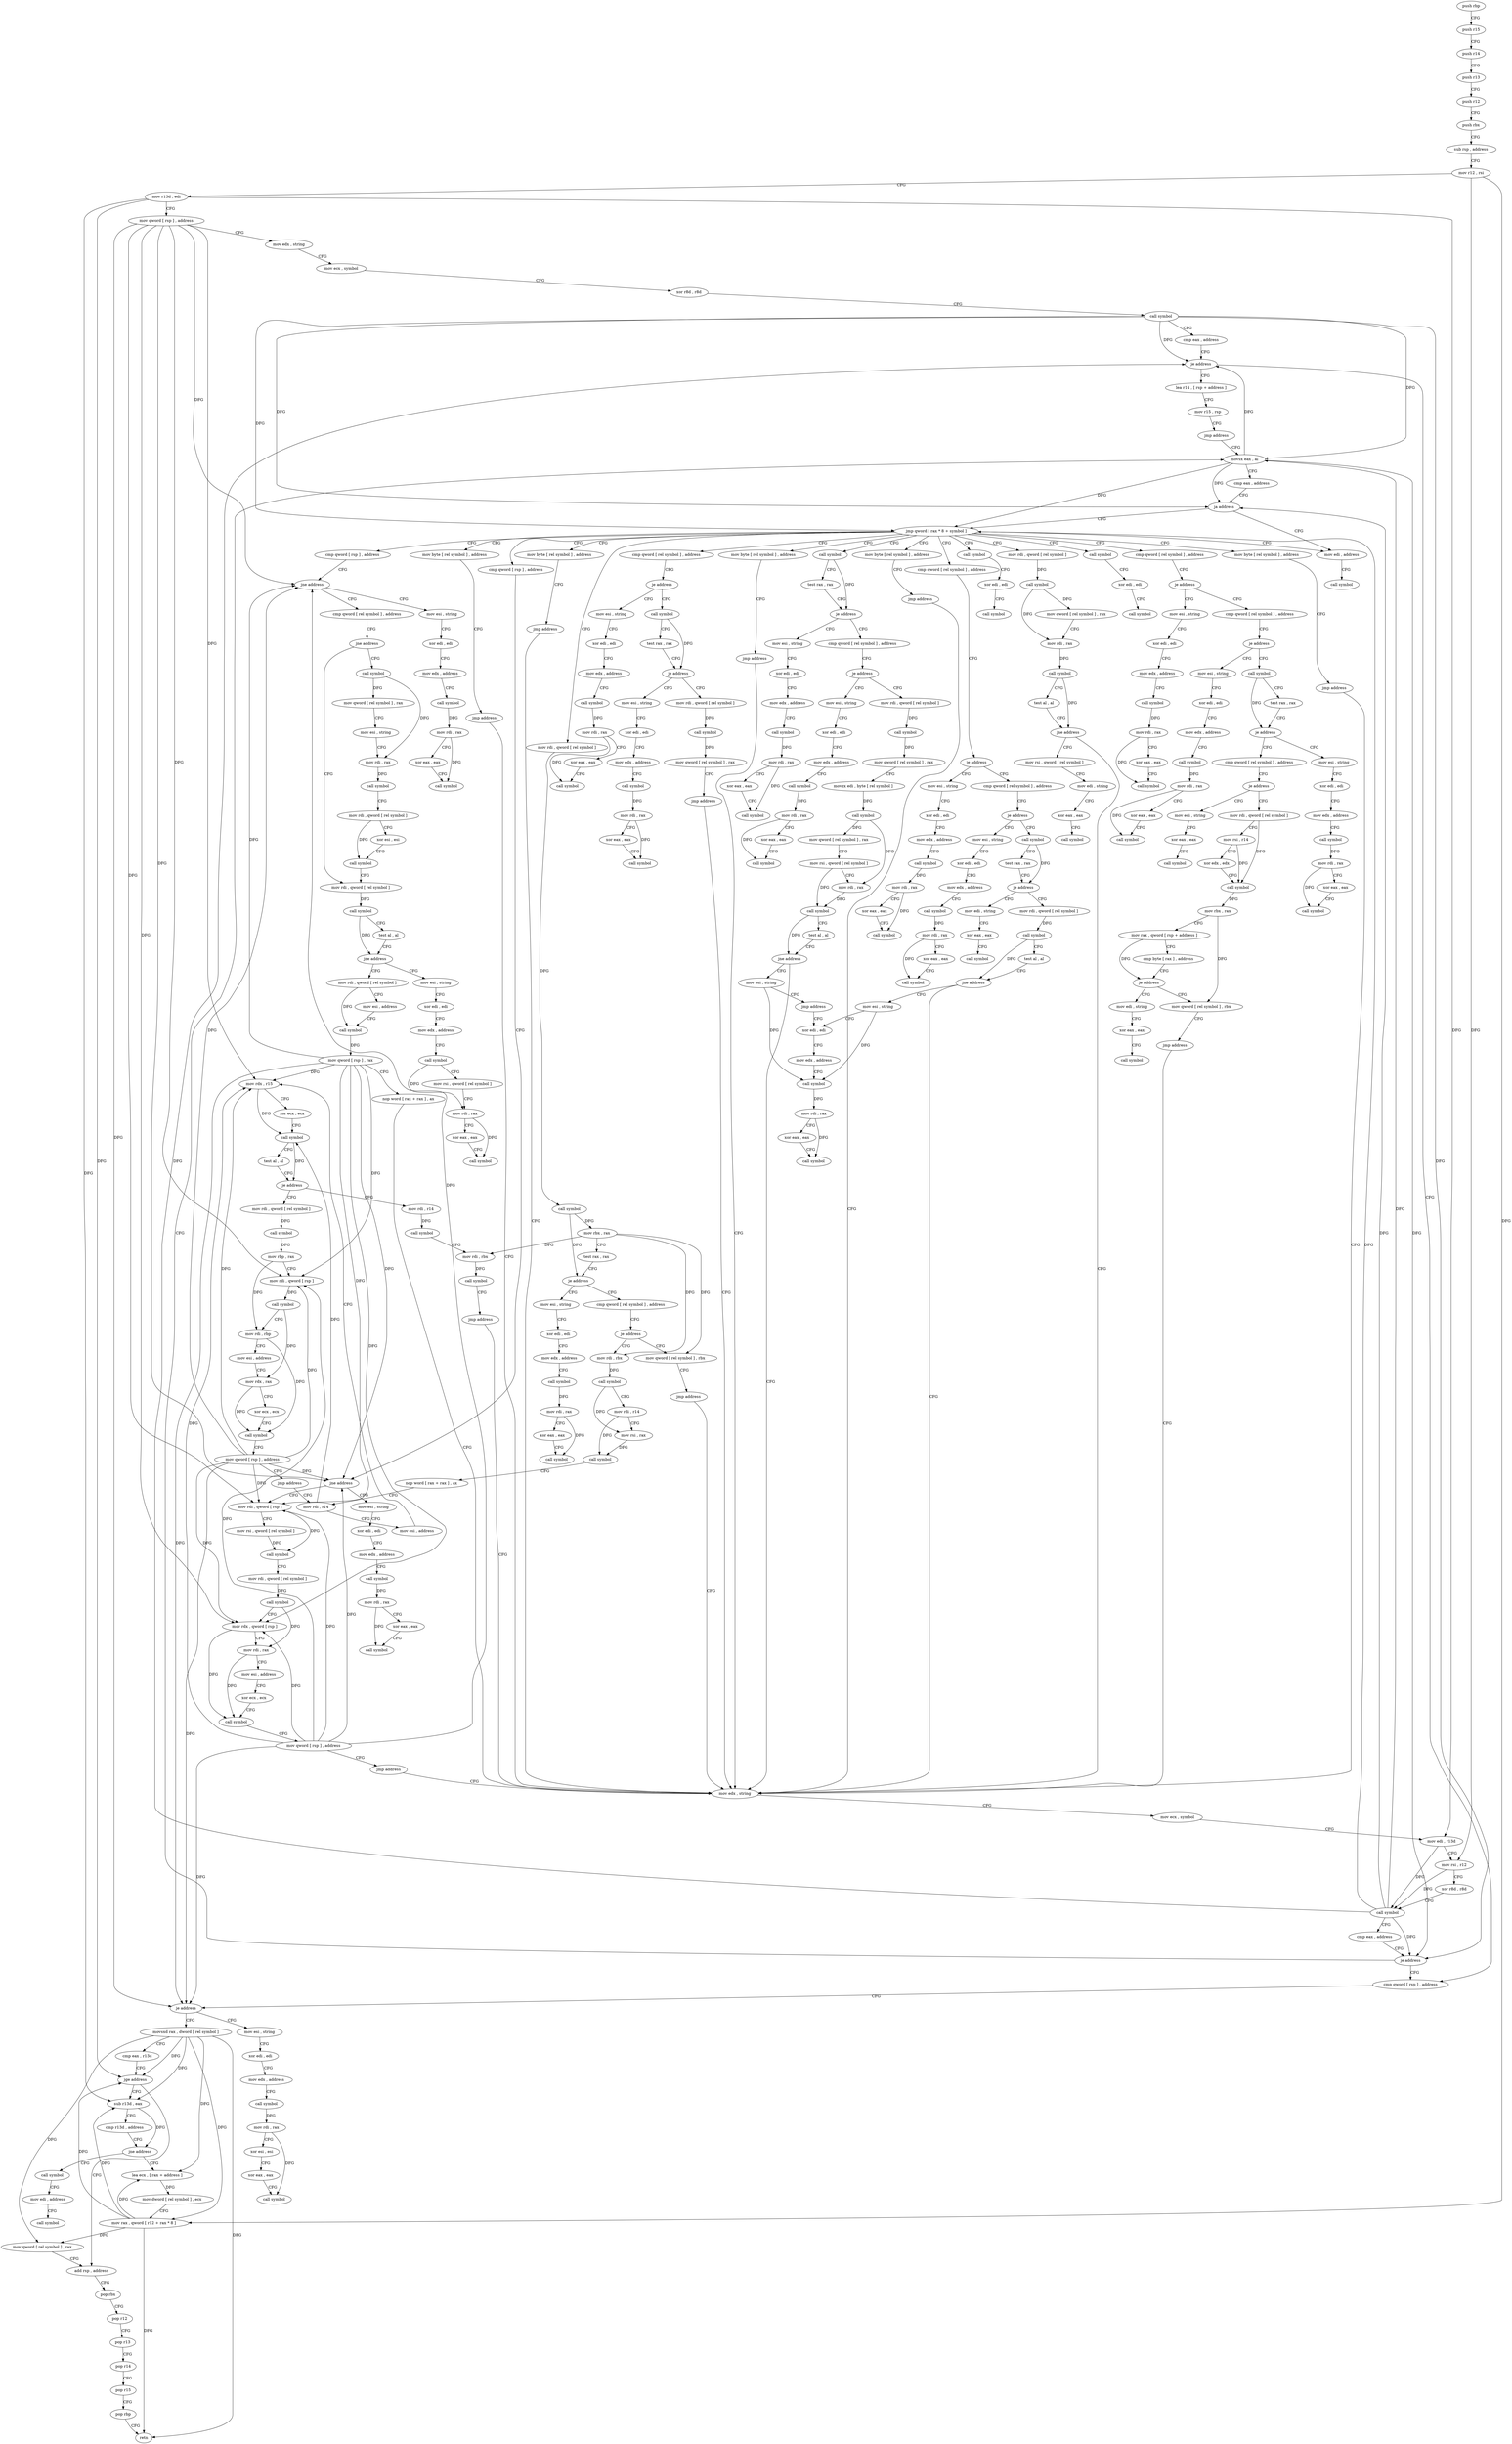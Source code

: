 digraph "func" {
"4216352" [label = "push rbp" ]
"4216353" [label = "push r15" ]
"4216355" [label = "push r14" ]
"4216357" [label = "push r13" ]
"4216359" [label = "push r12" ]
"4216361" [label = "push rbx" ]
"4216362" [label = "sub rsp , address" ]
"4216366" [label = "mov r12 , rsi" ]
"4216369" [label = "mov r13d , edi" ]
"4216372" [label = "mov qword [ rsp ] , address" ]
"4216380" [label = "mov edx , string" ]
"4216385" [label = "mov ecx , symbol" ]
"4216390" [label = "xor r8d , r8d" ]
"4216393" [label = "call symbol" ]
"4216398" [label = "cmp eax , address" ]
"4216401" [label = "je address" ]
"4217615" [label = "cmp qword [ rsp ] , address" ]
"4216407" [label = "lea r14 , [ rsp + address ]" ]
"4217620" [label = "je address" ]
"4217651" [label = "movsxd rax , dword [ rel symbol ]" ]
"4217622" [label = "mov esi , string" ]
"4216412" [label = "mov r15 , rsp" ]
"4216415" [label = "jmp address" ]
"4216481" [label = "movsx eax , al" ]
"4217658" [label = "cmp eax , r13d" ]
"4217661" [label = "jge address" ]
"4217692" [label = "add rsp , address" ]
"4217663" [label = "sub r13d , eax" ]
"4217627" [label = "xor edi , edi" ]
"4217629" [label = "mov edx , address" ]
"4217634" [label = "call symbol" ]
"4217639" [label = "mov rdi , rax" ]
"4217642" [label = "xor esi , esi" ]
"4217644" [label = "xor eax , eax" ]
"4217646" [label = "call symbol" ]
"4216484" [label = "cmp eax , address" ]
"4216487" [label = "ja address" ]
"4217707" [label = "mov edi , address" ]
"4216493" [label = "jmp qword [ rax * 8 + symbol ]" ]
"4217696" [label = "pop rbx" ]
"4217697" [label = "pop r12" ]
"4217699" [label = "pop r13" ]
"4217701" [label = "pop r14" ]
"4217703" [label = "pop r15" ]
"4217705" [label = "pop rbp" ]
"4217706" [label = "retn" ]
"4217666" [label = "cmp r13d , address" ]
"4217670" [label = "jne address" ]
"4217778" [label = "call symbol" ]
"4217672" [label = "lea ecx , [ rax + address ]" ]
"4217712" [label = "call symbol" ]
"4216500" [label = "mov rdi , qword [ rel symbol ]" ]
"4216552" [label = "cmp qword [ rsp ] , address" ]
"4216671" [label = "call symbol" ]
"4216813" [label = "cmp qword [ rel symbol ] , address" ]
"4216961" [label = "mov rdi , qword [ rel symbol ]" ]
"4217102" [label = "cmp qword [ rel symbol ] , address" ]
"4217200" [label = "mov byte [ rel symbol ] , address" ]
"4217212" [label = "cmp qword [ rel symbol ] , address" ]
"4217399" [label = "cmp qword [ rsp ] , address" ]
"4217514" [label = "mov byte [ rel symbol ] , address" ]
"4217526" [label = "mov byte [ rel symbol ] , address" ]
"4217538" [label = "mov byte [ rel symbol ] , address" ]
"4217550" [label = "mov byte [ rel symbol ] , address" ]
"4217717" [label = "call symbol" ]
"4217729" [label = "call symbol" ]
"4217783" [label = "mov edi , address" ]
"4217788" [label = "call symbol" ]
"4217675" [label = "mov dword [ rel symbol ] , ecx" ]
"4217681" [label = "mov rax , qword [ r12 + rax * 8 ]" ]
"4217685" [label = "mov qword [ rel symbol ] , rax" ]
"4216507" [label = "call symbol" ]
"4216512" [label = "mov qword [ rel symbol ] , rax" ]
"4216519" [label = "mov rdi , rax" ]
"4216522" [label = "call symbol" ]
"4216527" [label = "test al , al" ]
"4216529" [label = "jne address" ]
"4216448" [label = "mov edx , string" ]
"4216531" [label = "mov rsi , qword [ rel symbol ]" ]
"4216557" [label = "jne address" ]
"4217741" [label = "mov esi , string" ]
"4216563" [label = "cmp qword [ rel symbol ] , address" ]
"4216676" [label = "test rax , rax" ]
"4216679" [label = "je address" ]
"4216708" [label = "cmp qword [ rel symbol ] , address" ]
"4216681" [label = "mov esi , string" ]
"4216821" [label = "je address" ]
"4216850" [label = "cmp qword [ rel symbol ] , address" ]
"4216823" [label = "mov esi , string" ]
"4216968" [label = "call symbol" ]
"4216973" [label = "mov rbx , rax" ]
"4216976" [label = "test rax , rax" ]
"4216979" [label = "je address" ]
"4217562" [label = "mov esi , string" ]
"4216985" [label = "cmp qword [ rel symbol ] , address" ]
"4217110" [label = "je address" ]
"4217139" [label = "call symbol" ]
"4217112" [label = "mov esi , string" ]
"4217207" [label = "jmp address" ]
"4217220" [label = "je address" ]
"4217249" [label = "cmp qword [ rel symbol ] , address" ]
"4217222" [label = "mov esi , string" ]
"4217404" [label = "jne address" ]
"4217433" [label = "mov rdi , qword [ rsp ]" ]
"4217406" [label = "mov esi , string" ]
"4217521" [label = "jmp address" ]
"4217533" [label = "jmp address" ]
"4217545" [label = "jmp address" ]
"4217557" [label = "jmp address" ]
"4217722" [label = "xor edi , edi" ]
"4217724" [label = "call symbol" ]
"4217734" [label = "xor edi , edi" ]
"4217736" [label = "call symbol" ]
"4216453" [label = "mov ecx , symbol" ]
"4216458" [label = "mov edi , r13d" ]
"4216461" [label = "mov rsi , r12" ]
"4216464" [label = "xor r8d , r8d" ]
"4216467" [label = "call symbol" ]
"4216472" [label = "cmp eax , address" ]
"4216475" [label = "je address" ]
"4216538" [label = "mov edi , string" ]
"4216543" [label = "xor eax , eax" ]
"4216545" [label = "call symbol" ]
"4217746" [label = "xor edi , edi" ]
"4217748" [label = "mov edx , address" ]
"4217753" [label = "call symbol" ]
"4217758" [label = "mov rdi , rax" ]
"4217761" [label = "xor eax , eax" ]
"4217763" [label = "call symbol" ]
"4216571" [label = "jne address" ]
"4216612" [label = "mov rdi , qword [ rel symbol ]" ]
"4216573" [label = "call symbol" ]
"4216716" [label = "je address" ]
"4216745" [label = "mov rdi , qword [ rel symbol ]" ]
"4216718" [label = "mov esi , string" ]
"4216686" [label = "xor edi , edi" ]
"4216688" [label = "mov edx , address" ]
"4216693" [label = "call symbol" ]
"4216698" [label = "mov rdi , rax" ]
"4216701" [label = "xor eax , eax" ]
"4216703" [label = "call symbol" ]
"4216858" [label = "je address" ]
"4216887" [label = "call symbol" ]
"4216860" [label = "mov esi , string" ]
"4216828" [label = "xor edi , edi" ]
"4216830" [label = "mov edx , address" ]
"4216835" [label = "call symbol" ]
"4216840" [label = "mov rdi , rax" ]
"4216843" [label = "xor eax , eax" ]
"4216845" [label = "call symbol" ]
"4217567" [label = "xor edi , edi" ]
"4217569" [label = "mov edx , address" ]
"4217574" [label = "call symbol" ]
"4217579" [label = "mov rdi , rax" ]
"4217582" [label = "xor eax , eax" ]
"4217584" [label = "call symbol" ]
"4216993" [label = "je address" ]
"4217603" [label = "mov qword [ rel symbol ] , rbx" ]
"4216999" [label = "mov rdi , rbx" ]
"4217144" [label = "test rax , rax" ]
"4217147" [label = "je address" ]
"4217176" [label = "mov rdi , qword [ rel symbol ]" ]
"4217149" [label = "mov esi , string" ]
"4217117" [label = "xor edi , edi" ]
"4217119" [label = "mov edx , address" ]
"4217124" [label = "call symbol" ]
"4217129" [label = "mov rdi , rax" ]
"4217132" [label = "xor eax , eax" ]
"4217134" [label = "call symbol" ]
"4217257" [label = "je address" ]
"4217286" [label = "call symbol" ]
"4217259" [label = "mov esi , string" ]
"4217227" [label = "xor edi , edi" ]
"4217229" [label = "mov edx , address" ]
"4217234" [label = "call symbol" ]
"4217239" [label = "mov rdi , rax" ]
"4217242" [label = "xor eax , eax" ]
"4217244" [label = "call symbol" ]
"4217437" [label = "mov rsi , qword [ rel symbol ]" ]
"4217444" [label = "call symbol" ]
"4217449" [label = "mov rdi , qword [ rel symbol ]" ]
"4217456" [label = "call symbol" ]
"4217461" [label = "mov rdx , qword [ rsp ]" ]
"4217465" [label = "mov rdi , rax" ]
"4217468" [label = "mov esi , address" ]
"4217473" [label = "xor ecx , ecx" ]
"4217475" [label = "call symbol" ]
"4217480" [label = "mov qword [ rsp ] , address" ]
"4217488" [label = "jmp address" ]
"4217411" [label = "xor edi , edi" ]
"4217413" [label = "mov edx , address" ]
"4217418" [label = "call symbol" ]
"4217423" [label = "mov rdi , rax" ]
"4217426" [label = "xor eax , eax" ]
"4217428" [label = "call symbol" ]
"4216619" [label = "call symbol" ]
"4216624" [label = "test al , al" ]
"4216626" [label = "jne address" ]
"4216417" [label = "mov rdi , qword [ rel symbol ]" ]
"4216632" [label = "mov esi , string" ]
"4216578" [label = "mov qword [ rel symbol ] , rax" ]
"4216585" [label = "mov esi , string" ]
"4216590" [label = "mov rdi , rax" ]
"4216593" [label = "call symbol" ]
"4216598" [label = "mov rdi , qword [ rel symbol ]" ]
"4216605" [label = "xor esi , esi" ]
"4216607" [label = "call symbol" ]
"4216752" [label = "call symbol" ]
"4216757" [label = "mov qword [ rel symbol ] , rax" ]
"4216764" [label = "movzx edi , byte [ rel symbol ]" ]
"4216771" [label = "call symbol" ]
"4216776" [label = "mov qword [ rel symbol ] , rax" ]
"4216783" [label = "mov rsi , qword [ rel symbol ]" ]
"4216790" [label = "mov rdi , rax" ]
"4216793" [label = "call symbol" ]
"4216798" [label = "test al , al" ]
"4216800" [label = "jne address" ]
"4216806" [label = "mov esi , string" ]
"4216723" [label = "xor edi , edi" ]
"4216725" [label = "mov edx , address" ]
"4216730" [label = "call symbol" ]
"4216735" [label = "mov rdi , rax" ]
"4216738" [label = "xor eax , eax" ]
"4216740" [label = "call symbol" ]
"4216892" [label = "test rax , rax" ]
"4216895" [label = "je address" ]
"4216909" [label = "mov rdi , qword [ rel symbol ]" ]
"4216897" [label = "mov edi , string" ]
"4216865" [label = "xor edi , edi" ]
"4216867" [label = "mov edx , address" ]
"4216872" [label = "call symbol" ]
"4216877" [label = "mov rdi , rax" ]
"4216880" [label = "xor eax , eax" ]
"4216882" [label = "call symbol" ]
"4217610" [label = "jmp address" ]
"4217002" [label = "call symbol" ]
"4217007" [label = "mov rdi , r14" ]
"4217010" [label = "mov rsi , rax" ]
"4217013" [label = "call symbol" ]
"4217018" [label = "nop word [ rax + rax ] , ax" ]
"4217024" [label = "mov rdi , r14" ]
"4217183" [label = "call symbol" ]
"4217188" [label = "mov qword [ rel symbol ] , rax" ]
"4217195" [label = "jmp address" ]
"4217154" [label = "xor edi , edi" ]
"4217156" [label = "mov edx , address" ]
"4217161" [label = "call symbol" ]
"4217166" [label = "mov rdi , rax" ]
"4217169" [label = "xor eax , eax" ]
"4217171" [label = "call symbol" ]
"4217291" [label = "test rax , rax" ]
"4217294" [label = "je address" ]
"4217323" [label = "cmp qword [ rel symbol ] , address" ]
"4217296" [label = "mov esi , string" ]
"4217264" [label = "xor edi , edi" ]
"4217266" [label = "mov edx , address" ]
"4217271" [label = "call symbol" ]
"4217276" [label = "mov rdi , rax" ]
"4217279" [label = "xor eax , eax" ]
"4217281" [label = "call symbol" ]
"4216424" [label = "mov esi , address" ]
"4216429" [label = "call symbol" ]
"4216434" [label = "mov qword [ rsp ] , rax" ]
"4216438" [label = "nop word [ rax + rax ] , ax" ]
"4216637" [label = "xor edi , edi" ]
"4216639" [label = "mov edx , address" ]
"4216644" [label = "call symbol" ]
"4216649" [label = "mov rsi , qword [ rel symbol ]" ]
"4216656" [label = "mov rdi , rax" ]
"4216659" [label = "xor eax , eax" ]
"4216661" [label = "call symbol" ]
"4216811" [label = "jmp address" ]
"4216934" [label = "xor edi , edi" ]
"4216916" [label = "call symbol" ]
"4216921" [label = "test al , al" ]
"4216923" [label = "jne address" ]
"4216929" [label = "mov esi , string" ]
"4216902" [label = "xor eax , eax" ]
"4216904" [label = "call symbol" ]
"4217493" [label = "mov rdi , r14" ]
"4217496" [label = "call symbol" ]
"4217501" [label = "mov rdi , rbx" ]
"4217504" [label = "call symbol" ]
"4217509" [label = "jmp address" ]
"4217050" [label = "mov rdi , qword [ rel symbol ]" ]
"4217057" [label = "call symbol" ]
"4217062" [label = "mov rbp , rax" ]
"4217065" [label = "mov rdi , qword [ rsp ]" ]
"4217069" [label = "call symbol" ]
"4217074" [label = "mov rdi , rbp" ]
"4217077" [label = "mov esi , address" ]
"4217082" [label = "mov rdx , rax" ]
"4217085" [label = "xor ecx , ecx" ]
"4217087" [label = "call symbol" ]
"4217092" [label = "mov qword [ rsp ] , address" ]
"4217100" [label = "jmp address" ]
"4217331" [label = "je address" ]
"4217345" [label = "mov rdi , qword [ rel symbol ]" ]
"4217333" [label = "mov edi , string" ]
"4217301" [label = "xor edi , edi" ]
"4217303" [label = "mov edx , address" ]
"4217308" [label = "call symbol" ]
"4217313" [label = "mov rdi , rax" ]
"4217316" [label = "xor eax , eax" ]
"4217318" [label = "call symbol" ]
"4216936" [label = "mov edx , address" ]
"4216941" [label = "call symbol" ]
"4216946" [label = "mov rdi , rax" ]
"4216949" [label = "xor eax , eax" ]
"4216951" [label = "call symbol" ]
"4217027" [label = "mov esi , address" ]
"4217032" [label = "mov rdx , r15" ]
"4217035" [label = "xor ecx , ecx" ]
"4217037" [label = "call symbol" ]
"4217042" [label = "test al , al" ]
"4217044" [label = "je address" ]
"4217352" [label = "mov rsi , r14" ]
"4217355" [label = "xor edx , edx" ]
"4217357" [label = "call symbol" ]
"4217362" [label = "mov rbx , rax" ]
"4217365" [label = "mov rax , qword [ rsp + address ]" ]
"4217370" [label = "cmp byte [ rax ] , address" ]
"4217373" [label = "je address" ]
"4217387" [label = "mov qword [ rel symbol ] , rbx" ]
"4217375" [label = "mov edi , string" ]
"4217338" [label = "xor eax , eax" ]
"4217340" [label = "call symbol" ]
"4217394" [label = "jmp address" ]
"4217380" [label = "xor eax , eax" ]
"4217382" [label = "call symbol" ]
"4216352" -> "4216353" [ label = "CFG" ]
"4216353" -> "4216355" [ label = "CFG" ]
"4216355" -> "4216357" [ label = "CFG" ]
"4216357" -> "4216359" [ label = "CFG" ]
"4216359" -> "4216361" [ label = "CFG" ]
"4216361" -> "4216362" [ label = "CFG" ]
"4216362" -> "4216366" [ label = "CFG" ]
"4216366" -> "4216369" [ label = "CFG" ]
"4216366" -> "4217681" [ label = "DFG" ]
"4216366" -> "4216461" [ label = "DFG" ]
"4216369" -> "4216372" [ label = "CFG" ]
"4216369" -> "4217661" [ label = "DFG" ]
"4216369" -> "4217663" [ label = "DFG" ]
"4216369" -> "4216458" [ label = "DFG" ]
"4216372" -> "4216380" [ label = "CFG" ]
"4216372" -> "4217620" [ label = "DFG" ]
"4216372" -> "4216557" [ label = "DFG" ]
"4216372" -> "4217404" [ label = "DFG" ]
"4216372" -> "4217433" [ label = "DFG" ]
"4216372" -> "4217461" [ label = "DFG" ]
"4216372" -> "4217065" [ label = "DFG" ]
"4216372" -> "4217032" [ label = "DFG" ]
"4216380" -> "4216385" [ label = "CFG" ]
"4216385" -> "4216390" [ label = "CFG" ]
"4216390" -> "4216393" [ label = "CFG" ]
"4216393" -> "4216398" [ label = "CFG" ]
"4216393" -> "4216401" [ label = "DFG" ]
"4216393" -> "4216481" [ label = "DFG" ]
"4216393" -> "4216487" [ label = "DFG" ]
"4216393" -> "4216493" [ label = "DFG" ]
"4216393" -> "4216475" [ label = "DFG" ]
"4216398" -> "4216401" [ label = "CFG" ]
"4216401" -> "4217615" [ label = "CFG" ]
"4216401" -> "4216407" [ label = "CFG" ]
"4217615" -> "4217620" [ label = "CFG" ]
"4216407" -> "4216412" [ label = "CFG" ]
"4217620" -> "4217651" [ label = "CFG" ]
"4217620" -> "4217622" [ label = "CFG" ]
"4217651" -> "4217658" [ label = "CFG" ]
"4217651" -> "4217661" [ label = "DFG" ]
"4217651" -> "4217706" [ label = "DFG" ]
"4217651" -> "4217663" [ label = "DFG" ]
"4217651" -> "4217672" [ label = "DFG" ]
"4217651" -> "4217681" [ label = "DFG" ]
"4217651" -> "4217685" [ label = "DFG" ]
"4217622" -> "4217627" [ label = "CFG" ]
"4216412" -> "4216415" [ label = "CFG" ]
"4216415" -> "4216481" [ label = "CFG" ]
"4216481" -> "4216484" [ label = "CFG" ]
"4216481" -> "4216401" [ label = "DFG" ]
"4216481" -> "4216487" [ label = "DFG" ]
"4216481" -> "4216493" [ label = "DFG" ]
"4216481" -> "4216475" [ label = "DFG" ]
"4217658" -> "4217661" [ label = "CFG" ]
"4217661" -> "4217692" [ label = "CFG" ]
"4217661" -> "4217663" [ label = "CFG" ]
"4217692" -> "4217696" [ label = "CFG" ]
"4217663" -> "4217666" [ label = "CFG" ]
"4217663" -> "4217670" [ label = "DFG" ]
"4217627" -> "4217629" [ label = "CFG" ]
"4217629" -> "4217634" [ label = "CFG" ]
"4217634" -> "4217639" [ label = "DFG" ]
"4217639" -> "4217642" [ label = "CFG" ]
"4217639" -> "4217646" [ label = "DFG" ]
"4217642" -> "4217644" [ label = "CFG" ]
"4217644" -> "4217646" [ label = "CFG" ]
"4216484" -> "4216487" [ label = "CFG" ]
"4216487" -> "4217707" [ label = "CFG" ]
"4216487" -> "4216493" [ label = "CFG" ]
"4217707" -> "4217712" [ label = "CFG" ]
"4216493" -> "4216500" [ label = "CFG" ]
"4216493" -> "4216552" [ label = "CFG" ]
"4216493" -> "4216671" [ label = "CFG" ]
"4216493" -> "4216813" [ label = "CFG" ]
"4216493" -> "4216961" [ label = "CFG" ]
"4216493" -> "4217102" [ label = "CFG" ]
"4216493" -> "4217200" [ label = "CFG" ]
"4216493" -> "4217212" [ label = "CFG" ]
"4216493" -> "4217399" [ label = "CFG" ]
"4216493" -> "4217514" [ label = "CFG" ]
"4216493" -> "4217526" [ label = "CFG" ]
"4216493" -> "4217538" [ label = "CFG" ]
"4216493" -> "4217550" [ label = "CFG" ]
"4216493" -> "4217707" [ label = "CFG" ]
"4216493" -> "4217717" [ label = "CFG" ]
"4216493" -> "4217729" [ label = "CFG" ]
"4217696" -> "4217697" [ label = "CFG" ]
"4217697" -> "4217699" [ label = "CFG" ]
"4217699" -> "4217701" [ label = "CFG" ]
"4217701" -> "4217703" [ label = "CFG" ]
"4217703" -> "4217705" [ label = "CFG" ]
"4217705" -> "4217706" [ label = "CFG" ]
"4217666" -> "4217670" [ label = "CFG" ]
"4217670" -> "4217778" [ label = "CFG" ]
"4217670" -> "4217672" [ label = "CFG" ]
"4217778" -> "4217783" [ label = "CFG" ]
"4217672" -> "4217675" [ label = "DFG" ]
"4216500" -> "4216507" [ label = "DFG" ]
"4216552" -> "4216557" [ label = "CFG" ]
"4216671" -> "4216676" [ label = "CFG" ]
"4216671" -> "4216679" [ label = "DFG" ]
"4216813" -> "4216821" [ label = "CFG" ]
"4216961" -> "4216968" [ label = "DFG" ]
"4217102" -> "4217110" [ label = "CFG" ]
"4217200" -> "4217207" [ label = "CFG" ]
"4217212" -> "4217220" [ label = "CFG" ]
"4217399" -> "4217404" [ label = "CFG" ]
"4217514" -> "4217521" [ label = "CFG" ]
"4217526" -> "4217533" [ label = "CFG" ]
"4217538" -> "4217545" [ label = "CFG" ]
"4217550" -> "4217557" [ label = "CFG" ]
"4217717" -> "4217722" [ label = "CFG" ]
"4217729" -> "4217734" [ label = "CFG" ]
"4217783" -> "4217788" [ label = "CFG" ]
"4217675" -> "4217681" [ label = "CFG" ]
"4217681" -> "4217685" [ label = "DFG" ]
"4217681" -> "4217663" [ label = "DFG" ]
"4217681" -> "4217672" [ label = "DFG" ]
"4217681" -> "4217661" [ label = "DFG" ]
"4217681" -> "4217706" [ label = "DFG" ]
"4217685" -> "4217692" [ label = "CFG" ]
"4216507" -> "4216512" [ label = "DFG" ]
"4216507" -> "4216519" [ label = "DFG" ]
"4216512" -> "4216519" [ label = "CFG" ]
"4216519" -> "4216522" [ label = "DFG" ]
"4216522" -> "4216527" [ label = "CFG" ]
"4216522" -> "4216529" [ label = "DFG" ]
"4216527" -> "4216529" [ label = "CFG" ]
"4216529" -> "4216448" [ label = "CFG" ]
"4216529" -> "4216531" [ label = "CFG" ]
"4216448" -> "4216453" [ label = "CFG" ]
"4216531" -> "4216538" [ label = "CFG" ]
"4216557" -> "4217741" [ label = "CFG" ]
"4216557" -> "4216563" [ label = "CFG" ]
"4217741" -> "4217746" [ label = "CFG" ]
"4216563" -> "4216571" [ label = "CFG" ]
"4216676" -> "4216679" [ label = "CFG" ]
"4216679" -> "4216708" [ label = "CFG" ]
"4216679" -> "4216681" [ label = "CFG" ]
"4216708" -> "4216716" [ label = "CFG" ]
"4216681" -> "4216686" [ label = "CFG" ]
"4216821" -> "4216850" [ label = "CFG" ]
"4216821" -> "4216823" [ label = "CFG" ]
"4216850" -> "4216858" [ label = "CFG" ]
"4216823" -> "4216828" [ label = "CFG" ]
"4216968" -> "4216973" [ label = "DFG" ]
"4216968" -> "4216979" [ label = "DFG" ]
"4216973" -> "4216976" [ label = "CFG" ]
"4216973" -> "4217603" [ label = "DFG" ]
"4216973" -> "4216999" [ label = "DFG" ]
"4216973" -> "4217501" [ label = "DFG" ]
"4216976" -> "4216979" [ label = "CFG" ]
"4216979" -> "4217562" [ label = "CFG" ]
"4216979" -> "4216985" [ label = "CFG" ]
"4217562" -> "4217567" [ label = "CFG" ]
"4216985" -> "4216993" [ label = "CFG" ]
"4217110" -> "4217139" [ label = "CFG" ]
"4217110" -> "4217112" [ label = "CFG" ]
"4217139" -> "4217144" [ label = "CFG" ]
"4217139" -> "4217147" [ label = "DFG" ]
"4217112" -> "4217117" [ label = "CFG" ]
"4217207" -> "4216448" [ label = "CFG" ]
"4217220" -> "4217249" [ label = "CFG" ]
"4217220" -> "4217222" [ label = "CFG" ]
"4217249" -> "4217257" [ label = "CFG" ]
"4217222" -> "4217227" [ label = "CFG" ]
"4217404" -> "4217433" [ label = "CFG" ]
"4217404" -> "4217406" [ label = "CFG" ]
"4217433" -> "4217437" [ label = "CFG" ]
"4217433" -> "4217444" [ label = "DFG" ]
"4217406" -> "4217411" [ label = "CFG" ]
"4217521" -> "4216448" [ label = "CFG" ]
"4217533" -> "4216448" [ label = "CFG" ]
"4217545" -> "4216448" [ label = "CFG" ]
"4217557" -> "4216448" [ label = "CFG" ]
"4217722" -> "4217724" [ label = "CFG" ]
"4217734" -> "4217736" [ label = "CFG" ]
"4216453" -> "4216458" [ label = "CFG" ]
"4216458" -> "4216461" [ label = "CFG" ]
"4216458" -> "4216467" [ label = "DFG" ]
"4216461" -> "4216464" [ label = "CFG" ]
"4216461" -> "4216467" [ label = "DFG" ]
"4216464" -> "4216467" [ label = "CFG" ]
"4216467" -> "4216472" [ label = "CFG" ]
"4216467" -> "4216401" [ label = "DFG" ]
"4216467" -> "4216481" [ label = "DFG" ]
"4216467" -> "4216487" [ label = "DFG" ]
"4216467" -> "4216493" [ label = "DFG" ]
"4216467" -> "4216475" [ label = "DFG" ]
"4216472" -> "4216475" [ label = "CFG" ]
"4216475" -> "4217615" [ label = "CFG" ]
"4216475" -> "4216481" [ label = "CFG" ]
"4216538" -> "4216543" [ label = "CFG" ]
"4216543" -> "4216545" [ label = "CFG" ]
"4217746" -> "4217748" [ label = "CFG" ]
"4217748" -> "4217753" [ label = "CFG" ]
"4217753" -> "4217758" [ label = "DFG" ]
"4217758" -> "4217761" [ label = "CFG" ]
"4217758" -> "4217763" [ label = "DFG" ]
"4217761" -> "4217763" [ label = "CFG" ]
"4216571" -> "4216612" [ label = "CFG" ]
"4216571" -> "4216573" [ label = "CFG" ]
"4216612" -> "4216619" [ label = "DFG" ]
"4216573" -> "4216578" [ label = "DFG" ]
"4216573" -> "4216590" [ label = "DFG" ]
"4216716" -> "4216745" [ label = "CFG" ]
"4216716" -> "4216718" [ label = "CFG" ]
"4216745" -> "4216752" [ label = "DFG" ]
"4216718" -> "4216723" [ label = "CFG" ]
"4216686" -> "4216688" [ label = "CFG" ]
"4216688" -> "4216693" [ label = "CFG" ]
"4216693" -> "4216698" [ label = "DFG" ]
"4216698" -> "4216701" [ label = "CFG" ]
"4216698" -> "4216703" [ label = "DFG" ]
"4216701" -> "4216703" [ label = "CFG" ]
"4216858" -> "4216887" [ label = "CFG" ]
"4216858" -> "4216860" [ label = "CFG" ]
"4216887" -> "4216892" [ label = "CFG" ]
"4216887" -> "4216895" [ label = "DFG" ]
"4216860" -> "4216865" [ label = "CFG" ]
"4216828" -> "4216830" [ label = "CFG" ]
"4216830" -> "4216835" [ label = "CFG" ]
"4216835" -> "4216840" [ label = "DFG" ]
"4216840" -> "4216843" [ label = "CFG" ]
"4216840" -> "4216845" [ label = "DFG" ]
"4216843" -> "4216845" [ label = "CFG" ]
"4217567" -> "4217569" [ label = "CFG" ]
"4217569" -> "4217574" [ label = "CFG" ]
"4217574" -> "4217579" [ label = "DFG" ]
"4217579" -> "4217582" [ label = "CFG" ]
"4217579" -> "4217584" [ label = "DFG" ]
"4217582" -> "4217584" [ label = "CFG" ]
"4216993" -> "4217603" [ label = "CFG" ]
"4216993" -> "4216999" [ label = "CFG" ]
"4217603" -> "4217610" [ label = "CFG" ]
"4216999" -> "4217002" [ label = "DFG" ]
"4217144" -> "4217147" [ label = "CFG" ]
"4217147" -> "4217176" [ label = "CFG" ]
"4217147" -> "4217149" [ label = "CFG" ]
"4217176" -> "4217183" [ label = "DFG" ]
"4217149" -> "4217154" [ label = "CFG" ]
"4217117" -> "4217119" [ label = "CFG" ]
"4217119" -> "4217124" [ label = "CFG" ]
"4217124" -> "4217129" [ label = "DFG" ]
"4217129" -> "4217132" [ label = "CFG" ]
"4217129" -> "4217134" [ label = "DFG" ]
"4217132" -> "4217134" [ label = "CFG" ]
"4217257" -> "4217286" [ label = "CFG" ]
"4217257" -> "4217259" [ label = "CFG" ]
"4217286" -> "4217291" [ label = "CFG" ]
"4217286" -> "4217294" [ label = "DFG" ]
"4217259" -> "4217264" [ label = "CFG" ]
"4217227" -> "4217229" [ label = "CFG" ]
"4217229" -> "4217234" [ label = "CFG" ]
"4217234" -> "4217239" [ label = "DFG" ]
"4217239" -> "4217242" [ label = "CFG" ]
"4217239" -> "4217244" [ label = "DFG" ]
"4217242" -> "4217244" [ label = "CFG" ]
"4217437" -> "4217444" [ label = "DFG" ]
"4217444" -> "4217449" [ label = "CFG" ]
"4217449" -> "4217456" [ label = "DFG" ]
"4217456" -> "4217461" [ label = "CFG" ]
"4217456" -> "4217465" [ label = "DFG" ]
"4217461" -> "4217465" [ label = "CFG" ]
"4217461" -> "4217475" [ label = "DFG" ]
"4217465" -> "4217468" [ label = "CFG" ]
"4217465" -> "4217475" [ label = "DFG" ]
"4217468" -> "4217473" [ label = "CFG" ]
"4217473" -> "4217475" [ label = "CFG" ]
"4217475" -> "4217480" [ label = "CFG" ]
"4217480" -> "4217488" [ label = "CFG" ]
"4217480" -> "4217620" [ label = "DFG" ]
"4217480" -> "4216557" [ label = "DFG" ]
"4217480" -> "4217404" [ label = "DFG" ]
"4217480" -> "4217433" [ label = "DFG" ]
"4217480" -> "4217461" [ label = "DFG" ]
"4217480" -> "4217065" [ label = "DFG" ]
"4217480" -> "4217032" [ label = "DFG" ]
"4217488" -> "4216448" [ label = "CFG" ]
"4217411" -> "4217413" [ label = "CFG" ]
"4217413" -> "4217418" [ label = "CFG" ]
"4217418" -> "4217423" [ label = "DFG" ]
"4217423" -> "4217426" [ label = "CFG" ]
"4217423" -> "4217428" [ label = "DFG" ]
"4217426" -> "4217428" [ label = "CFG" ]
"4216619" -> "4216624" [ label = "CFG" ]
"4216619" -> "4216626" [ label = "DFG" ]
"4216624" -> "4216626" [ label = "CFG" ]
"4216626" -> "4216417" [ label = "CFG" ]
"4216626" -> "4216632" [ label = "CFG" ]
"4216417" -> "4216424" [ label = "CFG" ]
"4216417" -> "4216429" [ label = "DFG" ]
"4216632" -> "4216637" [ label = "CFG" ]
"4216578" -> "4216585" [ label = "CFG" ]
"4216585" -> "4216590" [ label = "CFG" ]
"4216590" -> "4216593" [ label = "DFG" ]
"4216593" -> "4216598" [ label = "CFG" ]
"4216598" -> "4216605" [ label = "CFG" ]
"4216598" -> "4216607" [ label = "DFG" ]
"4216605" -> "4216607" [ label = "CFG" ]
"4216607" -> "4216612" [ label = "CFG" ]
"4216752" -> "4216757" [ label = "DFG" ]
"4216757" -> "4216764" [ label = "CFG" ]
"4216764" -> "4216771" [ label = "DFG" ]
"4216771" -> "4216776" [ label = "DFG" ]
"4216771" -> "4216790" [ label = "DFG" ]
"4216776" -> "4216783" [ label = "CFG" ]
"4216783" -> "4216790" [ label = "CFG" ]
"4216783" -> "4216793" [ label = "DFG" ]
"4216790" -> "4216793" [ label = "DFG" ]
"4216793" -> "4216798" [ label = "CFG" ]
"4216793" -> "4216800" [ label = "DFG" ]
"4216798" -> "4216800" [ label = "CFG" ]
"4216800" -> "4216448" [ label = "CFG" ]
"4216800" -> "4216806" [ label = "CFG" ]
"4216806" -> "4216811" [ label = "CFG" ]
"4216806" -> "4216941" [ label = "DFG" ]
"4216723" -> "4216725" [ label = "CFG" ]
"4216725" -> "4216730" [ label = "CFG" ]
"4216730" -> "4216735" [ label = "DFG" ]
"4216735" -> "4216738" [ label = "CFG" ]
"4216735" -> "4216740" [ label = "DFG" ]
"4216738" -> "4216740" [ label = "CFG" ]
"4216892" -> "4216895" [ label = "CFG" ]
"4216895" -> "4216909" [ label = "CFG" ]
"4216895" -> "4216897" [ label = "CFG" ]
"4216909" -> "4216916" [ label = "DFG" ]
"4216897" -> "4216902" [ label = "CFG" ]
"4216865" -> "4216867" [ label = "CFG" ]
"4216867" -> "4216872" [ label = "CFG" ]
"4216872" -> "4216877" [ label = "DFG" ]
"4216877" -> "4216880" [ label = "CFG" ]
"4216877" -> "4216882" [ label = "DFG" ]
"4216880" -> "4216882" [ label = "CFG" ]
"4217610" -> "4216448" [ label = "CFG" ]
"4217002" -> "4217007" [ label = "CFG" ]
"4217002" -> "4217010" [ label = "DFG" ]
"4217007" -> "4217010" [ label = "CFG" ]
"4217007" -> "4217013" [ label = "DFG" ]
"4217010" -> "4217013" [ label = "DFG" ]
"4217013" -> "4217018" [ label = "CFG" ]
"4217018" -> "4217024" [ label = "CFG" ]
"4217024" -> "4217027" [ label = "CFG" ]
"4217024" -> "4217037" [ label = "DFG" ]
"4217183" -> "4217188" [ label = "DFG" ]
"4217188" -> "4217195" [ label = "CFG" ]
"4217195" -> "4216448" [ label = "CFG" ]
"4217154" -> "4217156" [ label = "CFG" ]
"4217156" -> "4217161" [ label = "CFG" ]
"4217161" -> "4217166" [ label = "DFG" ]
"4217166" -> "4217169" [ label = "CFG" ]
"4217166" -> "4217171" [ label = "DFG" ]
"4217169" -> "4217171" [ label = "CFG" ]
"4217291" -> "4217294" [ label = "CFG" ]
"4217294" -> "4217323" [ label = "CFG" ]
"4217294" -> "4217296" [ label = "CFG" ]
"4217323" -> "4217331" [ label = "CFG" ]
"4217296" -> "4217301" [ label = "CFG" ]
"4217264" -> "4217266" [ label = "CFG" ]
"4217266" -> "4217271" [ label = "CFG" ]
"4217271" -> "4217276" [ label = "DFG" ]
"4217276" -> "4217279" [ label = "CFG" ]
"4217276" -> "4217281" [ label = "DFG" ]
"4217279" -> "4217281" [ label = "CFG" ]
"4216424" -> "4216429" [ label = "CFG" ]
"4216429" -> "4216434" [ label = "DFG" ]
"4216434" -> "4216438" [ label = "CFG" ]
"4216434" -> "4217620" [ label = "DFG" ]
"4216434" -> "4216557" [ label = "DFG" ]
"4216434" -> "4217404" [ label = "DFG" ]
"4216434" -> "4217433" [ label = "DFG" ]
"4216434" -> "4217461" [ label = "DFG" ]
"4216434" -> "4217065" [ label = "DFG" ]
"4216434" -> "4217032" [ label = "DFG" ]
"4216438" -> "4216448" [ label = "CFG" ]
"4216637" -> "4216639" [ label = "CFG" ]
"4216639" -> "4216644" [ label = "CFG" ]
"4216644" -> "4216649" [ label = "CFG" ]
"4216644" -> "4216656" [ label = "DFG" ]
"4216649" -> "4216656" [ label = "CFG" ]
"4216656" -> "4216659" [ label = "CFG" ]
"4216656" -> "4216661" [ label = "DFG" ]
"4216659" -> "4216661" [ label = "CFG" ]
"4216811" -> "4216934" [ label = "CFG" ]
"4216934" -> "4216936" [ label = "CFG" ]
"4216916" -> "4216921" [ label = "CFG" ]
"4216916" -> "4216923" [ label = "DFG" ]
"4216921" -> "4216923" [ label = "CFG" ]
"4216923" -> "4216448" [ label = "CFG" ]
"4216923" -> "4216929" [ label = "CFG" ]
"4216929" -> "4216934" [ label = "CFG" ]
"4216929" -> "4216941" [ label = "DFG" ]
"4216902" -> "4216904" [ label = "CFG" ]
"4217493" -> "4217496" [ label = "DFG" ]
"4217496" -> "4217501" [ label = "CFG" ]
"4217501" -> "4217504" [ label = "DFG" ]
"4217504" -> "4217509" [ label = "CFG" ]
"4217509" -> "4216448" [ label = "CFG" ]
"4217050" -> "4217057" [ label = "DFG" ]
"4217057" -> "4217062" [ label = "DFG" ]
"4217062" -> "4217065" [ label = "CFG" ]
"4217062" -> "4217074" [ label = "DFG" ]
"4217065" -> "4217069" [ label = "DFG" ]
"4217069" -> "4217074" [ label = "CFG" ]
"4217069" -> "4217082" [ label = "DFG" ]
"4217074" -> "4217077" [ label = "CFG" ]
"4217074" -> "4217087" [ label = "DFG" ]
"4217077" -> "4217082" [ label = "CFG" ]
"4217082" -> "4217085" [ label = "CFG" ]
"4217082" -> "4217087" [ label = "DFG" ]
"4217085" -> "4217087" [ label = "CFG" ]
"4217087" -> "4217092" [ label = "CFG" ]
"4217092" -> "4217100" [ label = "CFG" ]
"4217092" -> "4217620" [ label = "DFG" ]
"4217092" -> "4216557" [ label = "DFG" ]
"4217092" -> "4217404" [ label = "DFG" ]
"4217092" -> "4217433" [ label = "DFG" ]
"4217092" -> "4217461" [ label = "DFG" ]
"4217092" -> "4217032" [ label = "DFG" ]
"4217092" -> "4217065" [ label = "DFG" ]
"4217100" -> "4217024" [ label = "CFG" ]
"4217331" -> "4217345" [ label = "CFG" ]
"4217331" -> "4217333" [ label = "CFG" ]
"4217345" -> "4217352" [ label = "CFG" ]
"4217345" -> "4217357" [ label = "DFG" ]
"4217333" -> "4217338" [ label = "CFG" ]
"4217301" -> "4217303" [ label = "CFG" ]
"4217303" -> "4217308" [ label = "CFG" ]
"4217308" -> "4217313" [ label = "DFG" ]
"4217313" -> "4217316" [ label = "CFG" ]
"4217313" -> "4217318" [ label = "DFG" ]
"4217316" -> "4217318" [ label = "CFG" ]
"4216936" -> "4216941" [ label = "CFG" ]
"4216941" -> "4216946" [ label = "DFG" ]
"4216946" -> "4216949" [ label = "CFG" ]
"4216946" -> "4216951" [ label = "DFG" ]
"4216949" -> "4216951" [ label = "CFG" ]
"4217027" -> "4217032" [ label = "CFG" ]
"4217032" -> "4217035" [ label = "CFG" ]
"4217032" -> "4217037" [ label = "DFG" ]
"4217035" -> "4217037" [ label = "CFG" ]
"4217037" -> "4217042" [ label = "CFG" ]
"4217037" -> "4217044" [ label = "DFG" ]
"4217042" -> "4217044" [ label = "CFG" ]
"4217044" -> "4217493" [ label = "CFG" ]
"4217044" -> "4217050" [ label = "CFG" ]
"4217352" -> "4217355" [ label = "CFG" ]
"4217352" -> "4217357" [ label = "DFG" ]
"4217355" -> "4217357" [ label = "CFG" ]
"4217357" -> "4217362" [ label = "DFG" ]
"4217362" -> "4217365" [ label = "CFG" ]
"4217362" -> "4217387" [ label = "DFG" ]
"4217365" -> "4217370" [ label = "CFG" ]
"4217365" -> "4217373" [ label = "DFG" ]
"4217370" -> "4217373" [ label = "CFG" ]
"4217373" -> "4217387" [ label = "CFG" ]
"4217373" -> "4217375" [ label = "CFG" ]
"4217387" -> "4217394" [ label = "CFG" ]
"4217375" -> "4217380" [ label = "CFG" ]
"4217338" -> "4217340" [ label = "CFG" ]
"4217394" -> "4216448" [ label = "CFG" ]
"4217380" -> "4217382" [ label = "CFG" ]
}
